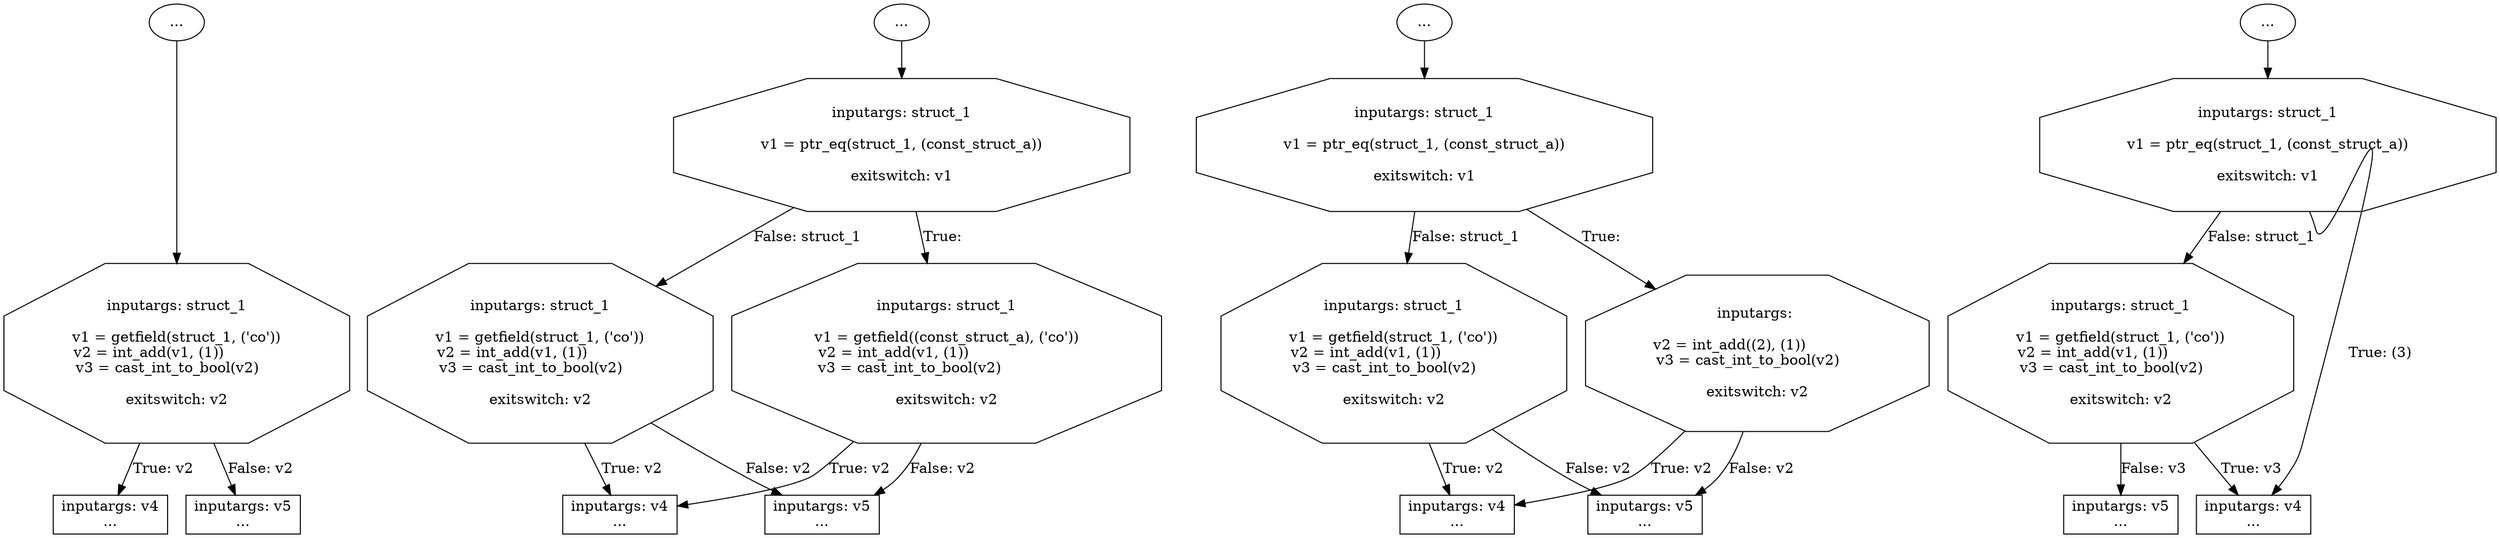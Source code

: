 digraph JIT {

    subgraph top {
        rank=same;
        block0 [label = "..."]
        block0s [label = "..."]
        block0s1 [label = "..."]
    }
    subgraph bottom {
        rank=same;
        block2 [label = "inputargs: v4\n...", shape=box]
        block3 [label = "inputargs: v5\n...", shape=box]
        block2s [label = "inputargs: v4\n...", shape=box]
        block3s [label = "inputargs: v5\n...", shape=box]
        block2s1 [label = "inputargs: v4\n...", shape=box]
        block3s1 [label = "inputargs: v5\n...", shape=box]
    }
    block1 [label = "inputargs: struct_1\n\nv1 = getfield(struct_1, ('co'))\nv2 = int_add(v1, (1))            \nv3 = cast_int_to_bool(v2)    \n\nexitswitch: v2", shape=octagon]
    block0 -> block1
    block1 -> block2 [label="True: v2"]
    block1 -> block3 [label="False: v2"]
    
    block0_5s [label = "inputargs: struct_1\n\nv1 = ptr_eq(struct_1, (const_struct_a))\n\nexitswitch: v1", shape=octagon]
    block1s [label = "inputargs: struct_1\n\nv1 = getfield(struct_1, ('co'))\nv2 = int_add(v1, (1))            \nv3 = cast_int_to_bool(v2)    \n\nexitswitch: v2", shape=octagon]
    block1a [label = "inputargs: struct_1\n\nv1 = getfield((const_struct_a), ('co'))\nv2 = int_add(v1, (1))                       \nv3 = cast_int_to_bool(v2)                \n\nexitswitch: v2", shape=octagon]
    block0s -> block0_5s
    block0_5s -> block1s [label="False: struct_1"]
    block0_5s -> block1a [label="True: "]
    block1s -> block2s [label="True: v2"]
    block1s -> block3s [label="False: v2"] 
    block1a -> block2s [label="True: v2"]
    block1a -> block3s [label="False: v2"]

    block0_5s1 [label = "inputargs: struct_1\n\nv1 = ptr_eq(struct_1, (const_struct_a))\n\nexitswitch: v1", shape=octagon]
    block1s1 [label = "inputargs: struct_1\n\nv1 = getfield(struct_1, ('co'))\nv2 = int_add(v1, (1))            \nv3 = cast_int_to_bool(v2)    \n\nexitswitch: v2", shape=octagon]
    block1a1 [label = "inputargs: \n\nv2 = int_add((2), (1))            \nv3 = cast_int_to_bool(v2)    \n\nexitswitch: v2", shape=octagon]
    block0s1 -> block0_5s1
    block0_5s1 -> block1s1 [label="False: struct_1"]
    block0_5s1 -> block1a1 [label="True: "]
    block1s1 -> block2s1 [label="True: v2"]
    block1s1 -> block3s1 [label="False: v2"] 
    block1a1 -> block2s1 [label="True: v2"]
    block1a1 -> block3s1 [label="False: v2"]

    block0s2 [label = "..."]
    block0_5s2 [label = "inputargs: struct_1\n\nv1 = ptr_eq(struct_1, (const_struct_a))\n\nexitswitch: v1", shape=octagon]
    block1s2 [label = "inputargs: struct_1\n\nv1 = getfield(struct_1, ('co'))\nv2 = int_add(v1, (1))            \nv3 = cast_int_to_bool(v2)    \n\nexitswitch: v2", shape=octagon]
    block2s2 [label = "inputargs: v4\n...", shape=box]
    block3s2 [label = "inputargs: v5\n...", shape=box]
    block0s2 -> block0_5s2
    block0_5s2 -> block1s2 [label="False: struct_1"]
    block0_5s2 -> block2s2 [label="True: (3)"]
    block1s2 -> block2s2 [label="True: v3"]
    block1s2 -> block3s2 [label="False: v3"] 

}
